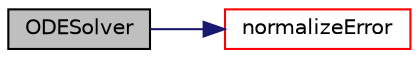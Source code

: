 digraph "ODESolver"
{
  bgcolor="transparent";
  edge [fontname="Helvetica",fontsize="10",labelfontname="Helvetica",labelfontsize="10"];
  node [fontname="Helvetica",fontsize="10",shape=record];
  rankdir="LR";
  Node1 [label="ODESolver",height=0.2,width=0.4,color="black", fillcolor="grey75", style="filled", fontcolor="black"];
  Node1 -> Node2 [color="midnightblue",fontsize="10",style="solid",fontname="Helvetica"];
  Node2 [label="normalizeError",height=0.2,width=0.4,color="red",URL="$a01732.html#a438c6802679b8068ea4ea4f2e982c6b8",tooltip="Return the nomalized scalar error. "];
}
